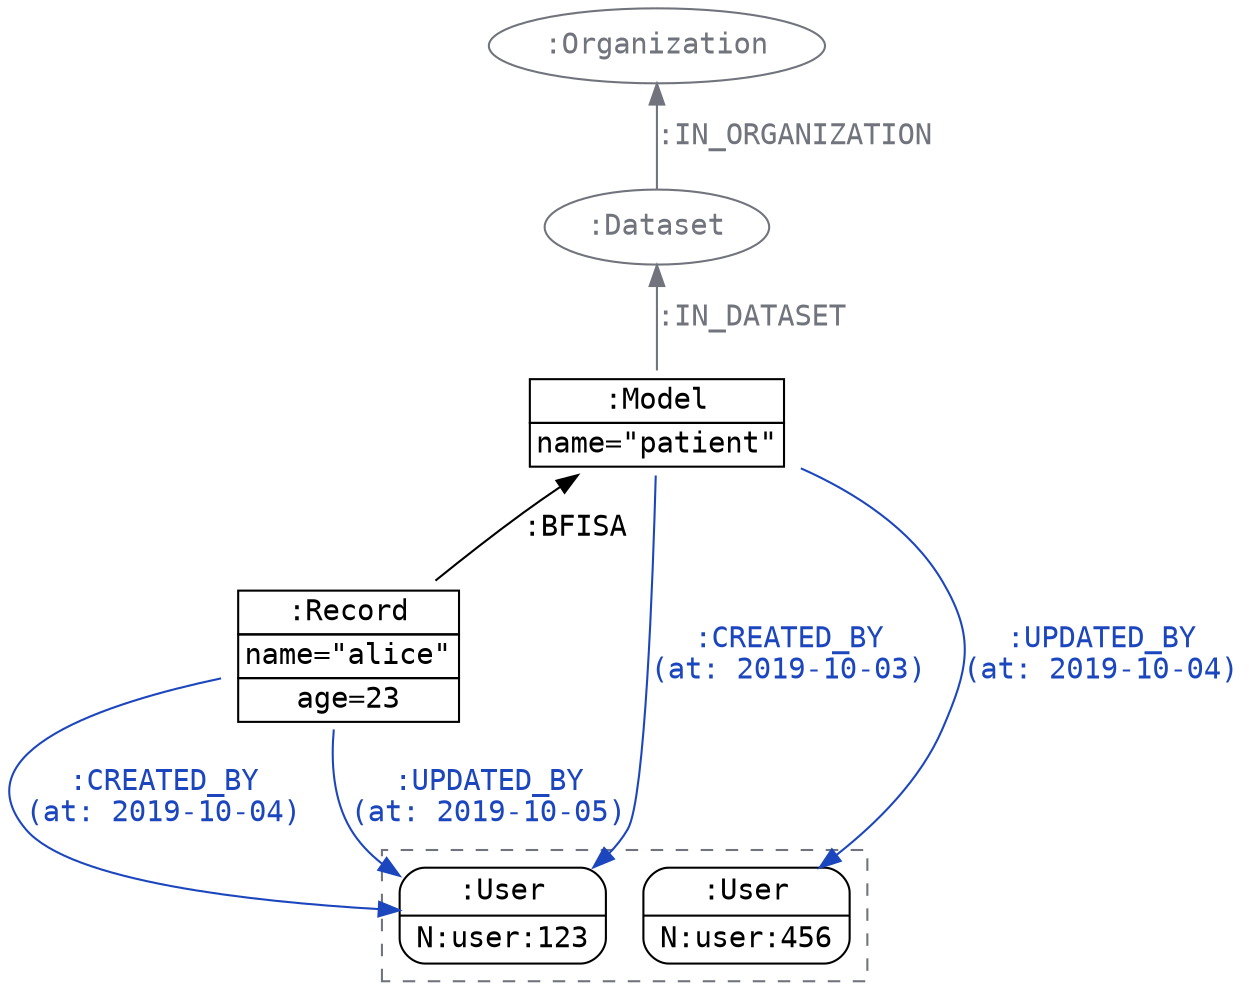 digraph G {
  graph [fontname = "courier"];
  node [fontname = "courier"];
  edge [fontname = "courier"];

  organization [label=":Organization" color="#71747C" fontcolor="#71747C"]
  dataset [label=":Dataset" color="#71747C" fontcolor="#71747C"]

  patient [ shape=plaintext  label=<
         <TABLE BORDER="0" CELLBORDER="1" CELLSPACING="0" >
         <TR><TD>:Model</TD></TR>
         <TR><TD>name="patient"</TD></TR>
         </TABLE>>];

  alice [ shape=plaintext label=<
         <TABLE BORDER="0" CELLBORDER="1" CELLSPACING="0" >
         <TR><TD>:Record</TD></TR>
         <TR><TD>name="alice"</TD></TR>
         <TR><TD>age=23</TD></TR>
         </TABLE>>];

  organization -> dataset [label=":IN_ORGANIZATION" color="#71747C" fontcolor="#71747C" dir="back"]
  dataset -> patient [label=":IN_DATASET" color="#71747C" fontcolor="#71747C" dir="back"]
  patient -> alice [label=":BFISA" dir="back"]

  user1 [shape=Mrecord label="{:User|N:user:123}"]
  user2 [shape=Mrecord label="{:User|N:user:456}"]

  subgraph cluster_users {
      style=dashed
      color="#71747C"
      rank=same
      user1
      user2
  }

  patient -> user1[label=<:CREATED_BY<BR/>(at: 2019-10-03)> color="#1C46BD" fontcolor="#1C46BD"]
  patient -> user2 [label=<:UPDATED_BY<BR/>(at: 2019-10-04)> color="#1C46BD" fontcolor="#1C46BD"]

  alice -> user1 [label=<:CREATED_BY<BR/>(at: 2019-10-04)> color="#1C46BD" fontcolor="#1C46BD"]
  alice -> user1 [label=<:UPDATED_BY<BR/>(at: 2019-10-05)> color="#1C46BD" fontcolor="#1C46BD"]
 }
